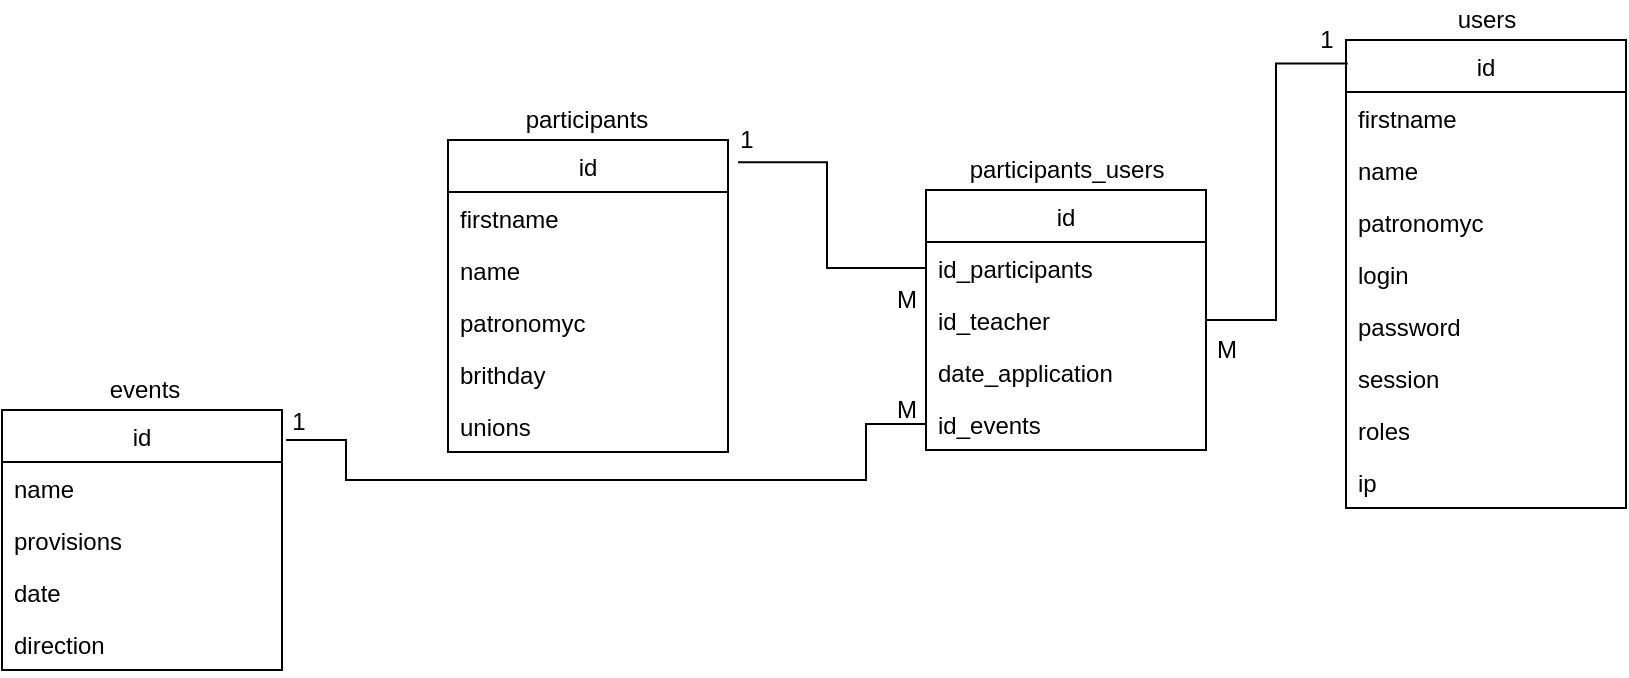 <mxfile version="14.1.2" type="device"><diagram id="iInqW76Sysa5OVZqjuHM" name="Page-1"><mxGraphModel dx="1422" dy="762" grid="1" gridSize="10" guides="1" tooltips="1" connect="1" arrows="1" fold="1" page="1" pageScale="1" pageWidth="827" pageHeight="1169" math="0" shadow="0"><root><mxCell id="0"/><mxCell id="1" parent="0"/><mxCell id="AiQiID4S3I2QwYcVN2BE-1" value="id" style="swimlane;fontStyle=0;childLayout=stackLayout;horizontal=1;startSize=26;fillColor=none;horizontalStack=0;resizeParent=1;resizeParentMax=0;resizeLast=0;collapsible=1;marginBottom=0;" parent="1" vertex="1"><mxGeometry x="680" y="200" width="140" height="234" as="geometry"/></mxCell><mxCell id="AiQiID4S3I2QwYcVN2BE-2" value="firstname" style="text;strokeColor=none;fillColor=none;align=left;verticalAlign=top;spacingLeft=4;spacingRight=4;overflow=hidden;rotatable=0;points=[[0,0.5],[1,0.5]];portConstraint=eastwest;" parent="AiQiID4S3I2QwYcVN2BE-1" vertex="1"><mxGeometry y="26" width="140" height="26" as="geometry"/></mxCell><mxCell id="AiQiID4S3I2QwYcVN2BE-6" value="name" style="text;strokeColor=none;fillColor=none;align=left;verticalAlign=top;spacingLeft=4;spacingRight=4;overflow=hidden;rotatable=0;points=[[0,0.5],[1,0.5]];portConstraint=eastwest;" parent="AiQiID4S3I2QwYcVN2BE-1" vertex="1"><mxGeometry y="52" width="140" height="26" as="geometry"/></mxCell><mxCell id="AiQiID4S3I2QwYcVN2BE-7" value="patronomyc" style="text;strokeColor=none;fillColor=none;align=left;verticalAlign=top;spacingLeft=4;spacingRight=4;overflow=hidden;rotatable=0;points=[[0,0.5],[1,0.5]];portConstraint=eastwest;" parent="AiQiID4S3I2QwYcVN2BE-1" vertex="1"><mxGeometry y="78" width="140" height="26" as="geometry"/></mxCell><mxCell id="AiQiID4S3I2QwYcVN2BE-3" value="login" style="text;strokeColor=none;fillColor=none;align=left;verticalAlign=top;spacingLeft=4;spacingRight=4;overflow=hidden;rotatable=0;points=[[0,0.5],[1,0.5]];portConstraint=eastwest;" parent="AiQiID4S3I2QwYcVN2BE-1" vertex="1"><mxGeometry y="104" width="140" height="26" as="geometry"/></mxCell><mxCell id="AiQiID4S3I2QwYcVN2BE-4" value="password" style="text;strokeColor=none;fillColor=none;align=left;verticalAlign=top;spacingLeft=4;spacingRight=4;overflow=hidden;rotatable=0;points=[[0,0.5],[1,0.5]];portConstraint=eastwest;" parent="AiQiID4S3I2QwYcVN2BE-1" vertex="1"><mxGeometry y="130" width="140" height="26" as="geometry"/></mxCell><mxCell id="AiQiID4S3I2QwYcVN2BE-8" value="session&#10;" style="text;strokeColor=none;fillColor=none;align=left;verticalAlign=top;spacingLeft=4;spacingRight=4;overflow=hidden;rotatable=0;points=[[0,0.5],[1,0.5]];portConstraint=eastwest;" parent="AiQiID4S3I2QwYcVN2BE-1" vertex="1"><mxGeometry y="156" width="140" height="26" as="geometry"/></mxCell><mxCell id="AiQiID4S3I2QwYcVN2BE-9" value="roles" style="text;strokeColor=none;fillColor=none;align=left;verticalAlign=top;spacingLeft=4;spacingRight=4;overflow=hidden;rotatable=0;points=[[0,0.5],[1,0.5]];portConstraint=eastwest;" parent="AiQiID4S3I2QwYcVN2BE-1" vertex="1"><mxGeometry y="182" width="140" height="26" as="geometry"/></mxCell><mxCell id="RLcoATl-l84hdpI9qcqc-1" value="ip" style="text;strokeColor=none;fillColor=none;align=left;verticalAlign=top;spacingLeft=4;spacingRight=4;overflow=hidden;rotatable=0;points=[[0,0.5],[1,0.5]];portConstraint=eastwest;" parent="AiQiID4S3I2QwYcVN2BE-1" vertex="1"><mxGeometry y="208" width="140" height="26" as="geometry"/></mxCell><mxCell id="AiQiID4S3I2QwYcVN2BE-5" value="users" style="text;html=1;align=center;verticalAlign=middle;resizable=0;points=[];autosize=1;" parent="1" vertex="1"><mxGeometry x="730" y="180" width="40" height="20" as="geometry"/></mxCell><mxCell id="RLcoATl-l84hdpI9qcqc-2" value="id" style="swimlane;fontStyle=0;childLayout=stackLayout;horizontal=1;startSize=26;fillColor=none;horizontalStack=0;resizeParent=1;resizeParentMax=0;resizeLast=0;collapsible=1;marginBottom=0;" parent="1" vertex="1"><mxGeometry x="8" y="385" width="140" height="130" as="geometry"/></mxCell><mxCell id="RLcoATl-l84hdpI9qcqc-3" value="name" style="text;strokeColor=none;fillColor=none;align=left;verticalAlign=top;spacingLeft=4;spacingRight=4;overflow=hidden;rotatable=0;points=[[0,0.5],[1,0.5]];portConstraint=eastwest;" parent="RLcoATl-l84hdpI9qcqc-2" vertex="1"><mxGeometry y="26" width="140" height="26" as="geometry"/></mxCell><mxCell id="RLcoATl-l84hdpI9qcqc-5" value="provisions" style="text;strokeColor=none;fillColor=none;align=left;verticalAlign=top;spacingLeft=4;spacingRight=4;overflow=hidden;rotatable=0;points=[[0,0.5],[1,0.5]];portConstraint=eastwest;" parent="RLcoATl-l84hdpI9qcqc-2" vertex="1"><mxGeometry y="52" width="140" height="26" as="geometry"/></mxCell><mxCell id="RLcoATl-l84hdpI9qcqc-15" value="date" style="text;strokeColor=none;fillColor=none;align=left;verticalAlign=top;spacingLeft=4;spacingRight=4;overflow=hidden;rotatable=0;points=[[0,0.5],[1,0.5]];portConstraint=eastwest;" parent="RLcoATl-l84hdpI9qcqc-2" vertex="1"><mxGeometry y="78" width="140" height="26" as="geometry"/></mxCell><mxCell id="RLcoATl-l84hdpI9qcqc-37" value="direction" style="text;strokeColor=none;fillColor=none;align=left;verticalAlign=top;spacingLeft=4;spacingRight=4;overflow=hidden;rotatable=0;points=[[0,0.5],[1,0.5]];portConstraint=eastwest;" parent="RLcoATl-l84hdpI9qcqc-2" vertex="1"><mxGeometry y="104" width="140" height="26" as="geometry"/></mxCell><mxCell id="RLcoATl-l84hdpI9qcqc-11" value="events" style="text;html=1;align=center;verticalAlign=middle;resizable=0;points=[];autosize=1;" parent="1" vertex="1"><mxGeometry x="54" y="365" width="50" height="20" as="geometry"/></mxCell><mxCell id="RLcoATl-l84hdpI9qcqc-22" value="id" style="swimlane;fontStyle=0;childLayout=stackLayout;horizontal=1;startSize=26;fillColor=none;horizontalStack=0;resizeParent=1;resizeParentMax=0;resizeLast=0;collapsible=1;marginBottom=0;" parent="1" vertex="1"><mxGeometry x="231" y="250" width="140" height="156" as="geometry"/></mxCell><mxCell id="RLcoATl-l84hdpI9qcqc-28" value="firstname" style="text;strokeColor=none;fillColor=none;align=left;verticalAlign=top;spacingLeft=4;spacingRight=4;overflow=hidden;rotatable=0;points=[[0,0.5],[1,0.5]];portConstraint=eastwest;" parent="RLcoATl-l84hdpI9qcqc-22" vertex="1"><mxGeometry y="26" width="140" height="26" as="geometry"/></mxCell><mxCell id="RLcoATl-l84hdpI9qcqc-29" value="name" style="text;strokeColor=none;fillColor=none;align=left;verticalAlign=top;spacingLeft=4;spacingRight=4;overflow=hidden;rotatable=0;points=[[0,0.5],[1,0.5]];portConstraint=eastwest;" parent="RLcoATl-l84hdpI9qcqc-22" vertex="1"><mxGeometry y="52" width="140" height="26" as="geometry"/></mxCell><mxCell id="RLcoATl-l84hdpI9qcqc-30" value="patronomyc" style="text;strokeColor=none;fillColor=none;align=left;verticalAlign=top;spacingLeft=4;spacingRight=4;overflow=hidden;rotatable=0;points=[[0,0.5],[1,0.5]];portConstraint=eastwest;" parent="RLcoATl-l84hdpI9qcqc-22" vertex="1"><mxGeometry y="78" width="140" height="26" as="geometry"/></mxCell><mxCell id="RLcoATl-l84hdpI9qcqc-31" value="brithday" style="text;strokeColor=none;fillColor=none;align=left;verticalAlign=top;spacingLeft=4;spacingRight=4;overflow=hidden;rotatable=0;points=[[0,0.5],[1,0.5]];portConstraint=eastwest;" parent="RLcoATl-l84hdpI9qcqc-22" vertex="1"><mxGeometry y="104" width="140" height="26" as="geometry"/></mxCell><mxCell id="RLcoATl-l84hdpI9qcqc-32" value="unions" style="text;strokeColor=none;fillColor=none;align=left;verticalAlign=top;spacingLeft=4;spacingRight=4;overflow=hidden;rotatable=0;points=[[0,0.5],[1,0.5]];portConstraint=eastwest;" parent="RLcoATl-l84hdpI9qcqc-22" vertex="1"><mxGeometry y="130" width="140" height="26" as="geometry"/></mxCell><mxCell id="RLcoATl-l84hdpI9qcqc-26" value="participants" style="text;html=1;align=center;verticalAlign=middle;resizable=0;points=[];autosize=1;" parent="1" vertex="1"><mxGeometry x="260" y="230" width="80" height="20" as="geometry"/></mxCell><mxCell id="RLcoATl-l84hdpI9qcqc-35" value="1" style="text;html=1;align=center;verticalAlign=middle;resizable=0;points=[];autosize=1;" parent="1" vertex="1"><mxGeometry x="146" y="381" width="20" height="20" as="geometry"/></mxCell><mxCell id="RLcoATl-l84hdpI9qcqc-36" value="М" style="text;html=1;align=center;verticalAlign=middle;resizable=0;points=[];autosize=1;" parent="1" vertex="1"><mxGeometry x="450" y="375" width="20" height="20" as="geometry"/></mxCell><mxCell id="RLcoATl-l84hdpI9qcqc-48" value="id" style="swimlane;fontStyle=0;childLayout=stackLayout;horizontal=1;startSize=26;fillColor=none;horizontalStack=0;resizeParent=1;resizeParentMax=0;resizeLast=0;collapsible=1;marginBottom=0;" parent="1" vertex="1"><mxGeometry x="470" y="275" width="140" height="130" as="geometry"/></mxCell><mxCell id="RLcoATl-l84hdpI9qcqc-49" value="id_participants" style="text;strokeColor=none;fillColor=none;align=left;verticalAlign=top;spacingLeft=4;spacingRight=4;overflow=hidden;rotatable=0;points=[[0,0.5],[1,0.5]];portConstraint=eastwest;" parent="RLcoATl-l84hdpI9qcqc-48" vertex="1"><mxGeometry y="26" width="140" height="26" as="geometry"/></mxCell><mxCell id="RLcoATl-l84hdpI9qcqc-50" value="id_teacher" style="text;strokeColor=none;fillColor=none;align=left;verticalAlign=top;spacingLeft=4;spacingRight=4;overflow=hidden;rotatable=0;points=[[0,0.5],[1,0.5]];portConstraint=eastwest;" parent="RLcoATl-l84hdpI9qcqc-48" vertex="1"><mxGeometry y="52" width="140" height="26" as="geometry"/></mxCell><mxCell id="RLcoATl-l84hdpI9qcqc-59" value="date_application" style="text;strokeColor=none;fillColor=none;align=left;verticalAlign=top;spacingLeft=4;spacingRight=4;overflow=hidden;rotatable=0;points=[[0,0.5],[1,0.5]];portConstraint=eastwest;" parent="RLcoATl-l84hdpI9qcqc-48" vertex="1"><mxGeometry y="78" width="140" height="26" as="geometry"/></mxCell><mxCell id="RLcoATl-l84hdpI9qcqc-60" value="id_events" style="text;strokeColor=none;fillColor=none;align=left;verticalAlign=top;spacingLeft=4;spacingRight=4;overflow=hidden;rotatable=0;points=[[0,0.5],[1,0.5]];portConstraint=eastwest;" parent="RLcoATl-l84hdpI9qcqc-48" vertex="1"><mxGeometry y="104" width="140" height="26" as="geometry"/></mxCell><mxCell id="RLcoATl-l84hdpI9qcqc-52" value="participants_users" style="text;html=1;align=center;verticalAlign=middle;resizable=0;points=[];autosize=1;" parent="1" vertex="1"><mxGeometry x="480" y="255" width="120" height="20" as="geometry"/></mxCell><mxCell id="RLcoATl-l84hdpI9qcqc-53" style="edgeStyle=orthogonalEdgeStyle;rounded=0;orthogonalLoop=1;jettySize=auto;html=1;exitX=1;exitY=0.5;exitDx=0;exitDy=0;entryX=0.006;entryY=0.05;entryDx=0;entryDy=0;entryPerimeter=0;endArrow=none;endFill=0;" parent="1" source="RLcoATl-l84hdpI9qcqc-50" target="AiQiID4S3I2QwYcVN2BE-1" edge="1"><mxGeometry relative="1" as="geometry"><mxPoint x="649.02" y="232.0" as="targetPoint"/></mxGeometry></mxCell><mxCell id="RLcoATl-l84hdpI9qcqc-54" style="edgeStyle=orthogonalEdgeStyle;rounded=0;orthogonalLoop=1;jettySize=auto;html=1;exitX=0;exitY=0.5;exitDx=0;exitDy=0;entryX=1.036;entryY=0.071;entryDx=0;entryDy=0;entryPerimeter=0;endArrow=none;endFill=0;" parent="1" source="RLcoATl-l84hdpI9qcqc-49" target="RLcoATl-l84hdpI9qcqc-22" edge="1"><mxGeometry relative="1" as="geometry"/></mxCell><mxCell id="RLcoATl-l84hdpI9qcqc-55" value="1" style="text;html=1;align=center;verticalAlign=middle;resizable=0;points=[];autosize=1;" parent="1" vertex="1"><mxGeometry x="370" y="240" width="20" height="20" as="geometry"/></mxCell><mxCell id="RLcoATl-l84hdpI9qcqc-56" value="1" style="text;html=1;align=center;verticalAlign=middle;resizable=0;points=[];autosize=1;" parent="1" vertex="1"><mxGeometry x="660" y="190" width="20" height="20" as="geometry"/></mxCell><mxCell id="RLcoATl-l84hdpI9qcqc-57" value="М" style="text;html=1;align=center;verticalAlign=middle;resizable=0;points=[];autosize=1;" parent="1" vertex="1"><mxGeometry x="450" y="320" width="20" height="20" as="geometry"/></mxCell><mxCell id="RLcoATl-l84hdpI9qcqc-58" value="М" style="text;html=1;align=center;verticalAlign=middle;resizable=0;points=[];autosize=1;" parent="1" vertex="1"><mxGeometry x="610" y="345" width="20" height="20" as="geometry"/></mxCell><mxCell id="RLcoATl-l84hdpI9qcqc-61" style="edgeStyle=orthogonalEdgeStyle;rounded=0;orthogonalLoop=1;jettySize=auto;html=1;exitX=0;exitY=0.5;exitDx=0;exitDy=0;endArrow=none;endFill=0;" parent="1" source="RLcoATl-l84hdpI9qcqc-60" edge="1"><mxGeometry relative="1" as="geometry"><mxPoint x="150" y="400" as="targetPoint"/><Array as="points"><mxPoint x="440" y="392"/><mxPoint x="440" y="420"/><mxPoint x="180" y="420"/><mxPoint x="180" y="400"/></Array></mxGeometry></mxCell></root></mxGraphModel></diagram></mxfile>